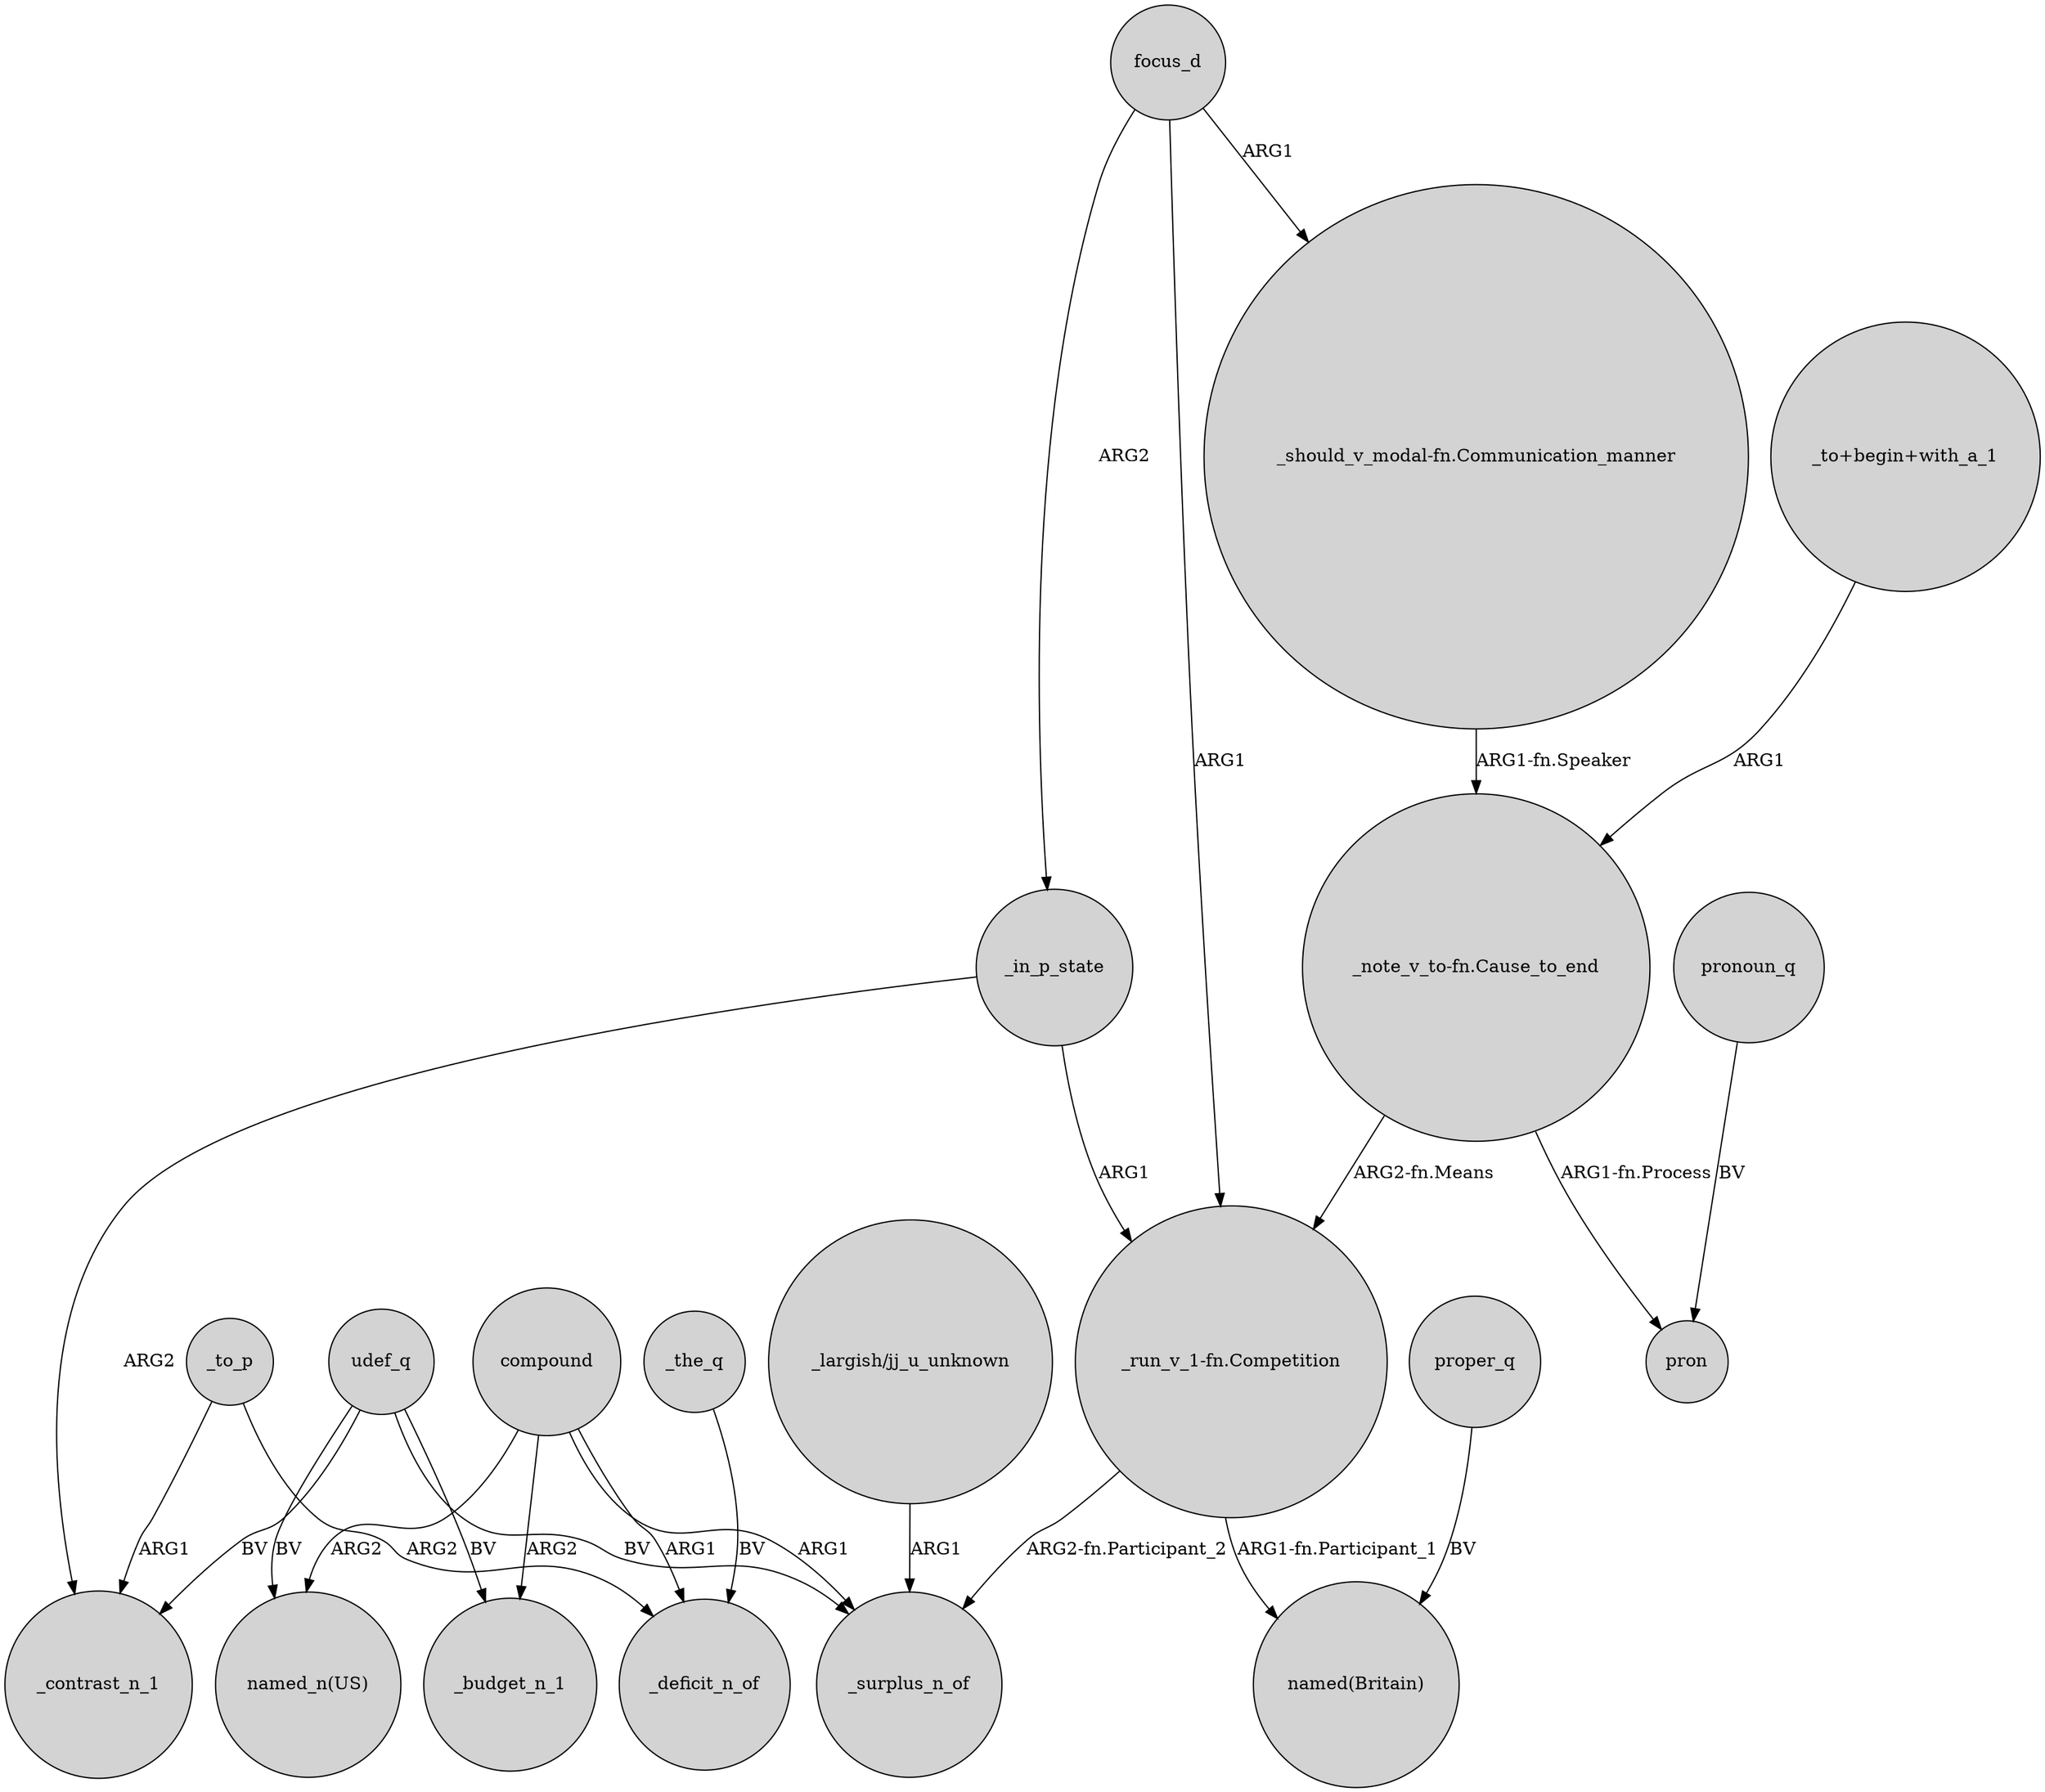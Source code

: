 digraph {
	node [shape=circle style=filled]
	focus_d -> _in_p_state [label=ARG2]
	"_should_v_modal-fn.Communication_manner" -> "_note_v_to-fn.Cause_to_end" [label="ARG1-fn.Speaker"]
	"_to+begin+with_a_1" -> "_note_v_to-fn.Cause_to_end" [label=ARG1]
	udef_q -> _contrast_n_1 [label=BV]
	compound -> _surplus_n_of [label=ARG1]
	_to_p -> _deficit_n_of [label=ARG2]
	"_largish/jj_u_unknown" -> _surplus_n_of [label=ARG1]
	compound -> _budget_n_1 [label=ARG2]
	_in_p_state -> _contrast_n_1 [label=ARG2]
	focus_d -> "_run_v_1-fn.Competition" [label=ARG1]
	focus_d -> "_should_v_modal-fn.Communication_manner" [label=ARG1]
	_to_p -> _contrast_n_1 [label=ARG1]
	pronoun_q -> pron [label=BV]
	"_run_v_1-fn.Competition" -> _surplus_n_of [label="ARG2-fn.Participant_2"]
	udef_q -> _budget_n_1 [label=BV]
	proper_q -> "named(Britain)" [label=BV]
	"_note_v_to-fn.Cause_to_end" -> "_run_v_1-fn.Competition" [label="ARG2-fn.Means"]
	"_run_v_1-fn.Competition" -> "named(Britain)" [label="ARG1-fn.Participant_1"]
	"_note_v_to-fn.Cause_to_end" -> pron [label="ARG1-fn.Process"]
	udef_q -> _surplus_n_of [label=BV]
	_in_p_state -> "_run_v_1-fn.Competition" [label=ARG1]
	compound -> _deficit_n_of [label=ARG1]
	compound -> "named_n(US)" [label=ARG2]
	_the_q -> _deficit_n_of [label=BV]
	udef_q -> "named_n(US)" [label=BV]
}
